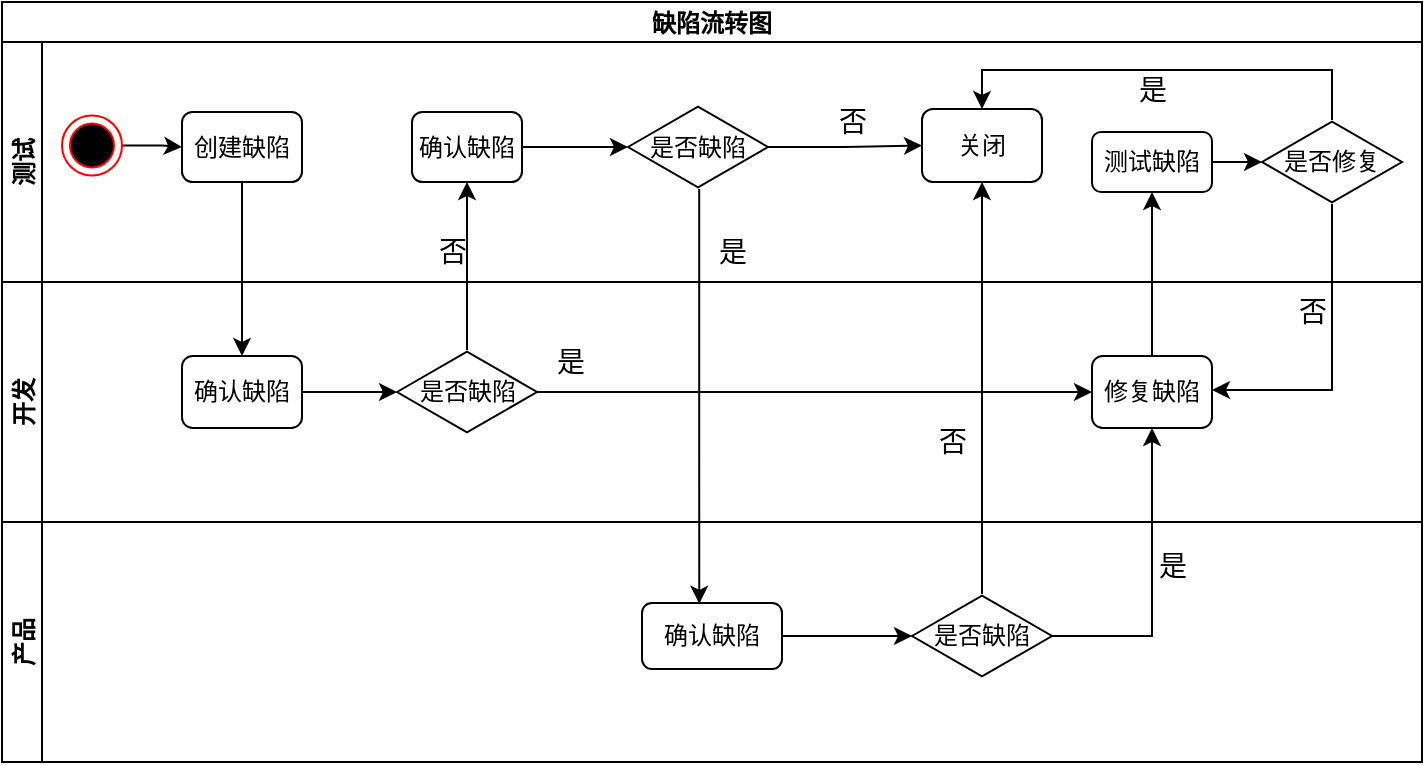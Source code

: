 <mxfile version="14.9.6" type="github">
  <diagram id="KL9cf1m1Lb3n79l9RlhW" name="Page-1">
    <mxGraphModel dx="865" dy="456" grid="1" gridSize="10" guides="1" tooltips="1" connect="1" arrows="1" fold="1" page="1" pageScale="1" pageWidth="827" pageHeight="1169" math="0" shadow="0">
      <root>
        <mxCell id="0" />
        <mxCell id="1" parent="0" />
        <mxCell id="rE75Y2Q2DmnQ8dYPYeXb-1" value="缺陷流转图" style="swimlane;childLayout=stackLayout;resizeParent=1;resizeParentMax=0;horizontal=1;startSize=20;horizontalStack=0;" vertex="1" parent="1">
          <mxGeometry x="110" y="205" width="710" height="380" as="geometry" />
        </mxCell>
        <mxCell id="rE75Y2Q2DmnQ8dYPYeXb-2" value="测试" style="swimlane;startSize=20;horizontal=0;" vertex="1" parent="rE75Y2Q2DmnQ8dYPYeXb-1">
          <mxGeometry y="20" width="710" height="120" as="geometry" />
        </mxCell>
        <mxCell id="rE75Y2Q2DmnQ8dYPYeXb-6" value="创建缺陷" style="rounded=1;whiteSpace=wrap;html=1;" vertex="1" parent="rE75Y2Q2DmnQ8dYPYeXb-2">
          <mxGeometry x="90" y="35" width="60" height="35" as="geometry" />
        </mxCell>
        <mxCell id="rE75Y2Q2DmnQ8dYPYeXb-47" value="" style="edgeStyle=orthogonalEdgeStyle;rounded=0;orthogonalLoop=1;jettySize=auto;html=1;fontSize=14;" edge="1" parent="rE75Y2Q2DmnQ8dYPYeXb-2" source="rE75Y2Q2DmnQ8dYPYeXb-7" target="rE75Y2Q2DmnQ8dYPYeXb-6">
          <mxGeometry relative="1" as="geometry" />
        </mxCell>
        <mxCell id="rE75Y2Q2DmnQ8dYPYeXb-7" value="" style="ellipse;html=1;shape=endState;fillColor=#000000;strokeColor=#ff0000;" vertex="1" parent="rE75Y2Q2DmnQ8dYPYeXb-2">
          <mxGeometry x="30" y="36.75" width="30" height="30" as="geometry" />
        </mxCell>
        <mxCell id="rE75Y2Q2DmnQ8dYPYeXb-11" value="关闭" style="rounded=1;whiteSpace=wrap;html=1;" vertex="1" parent="rE75Y2Q2DmnQ8dYPYeXb-2">
          <mxGeometry x="460" y="33.5" width="60" height="36.5" as="geometry" />
        </mxCell>
        <mxCell id="rE75Y2Q2DmnQ8dYPYeXb-23" value="" style="edgeStyle=orthogonalEdgeStyle;rounded=0;orthogonalLoop=1;jettySize=auto;html=1;fontSize=14;" edge="1" parent="rE75Y2Q2DmnQ8dYPYeXb-2" source="rE75Y2Q2DmnQ8dYPYeXb-8" target="rE75Y2Q2DmnQ8dYPYeXb-22">
          <mxGeometry relative="1" as="geometry" />
        </mxCell>
        <mxCell id="rE75Y2Q2DmnQ8dYPYeXb-8" value="确认缺陷" style="rounded=1;whiteSpace=wrap;html=1;" vertex="1" parent="rE75Y2Q2DmnQ8dYPYeXb-2">
          <mxGeometry x="205" y="35" width="55" height="35" as="geometry" />
        </mxCell>
        <mxCell id="rE75Y2Q2DmnQ8dYPYeXb-19" value="否" style="text;strokeColor=none;fillColor=none;html=1;fontSize=14;fontStyle=0;verticalAlign=middle;align=center;" vertex="1" parent="rE75Y2Q2DmnQ8dYPYeXb-2">
          <mxGeometry x="200" y="90" width="50" height="30" as="geometry" />
        </mxCell>
        <mxCell id="rE75Y2Q2DmnQ8dYPYeXb-27" value="" style="edgeStyle=orthogonalEdgeStyle;rounded=0;orthogonalLoop=1;jettySize=auto;html=1;fontSize=14;" edge="1" parent="rE75Y2Q2DmnQ8dYPYeXb-2" source="rE75Y2Q2DmnQ8dYPYeXb-22" target="rE75Y2Q2DmnQ8dYPYeXb-11">
          <mxGeometry relative="1" as="geometry" />
        </mxCell>
        <mxCell id="rE75Y2Q2DmnQ8dYPYeXb-22" value="是否缺陷" style="html=1;whiteSpace=wrap;aspect=fixed;shape=isoRectangle;" vertex="1" parent="rE75Y2Q2DmnQ8dYPYeXb-2">
          <mxGeometry x="313" y="31.5" width="70" height="42" as="geometry" />
        </mxCell>
        <mxCell id="rE75Y2Q2DmnQ8dYPYeXb-25" value="是" style="text;strokeColor=none;fillColor=none;html=1;fontSize=14;fontStyle=0;verticalAlign=middle;align=center;" vertex="1" parent="rE75Y2Q2DmnQ8dYPYeXb-2">
          <mxGeometry x="340" y="90" width="50" height="30" as="geometry" />
        </mxCell>
        <mxCell id="rE75Y2Q2DmnQ8dYPYeXb-28" value="否" style="text;strokeColor=none;fillColor=none;html=1;fontSize=14;fontStyle=0;verticalAlign=middle;align=center;" vertex="1" parent="rE75Y2Q2DmnQ8dYPYeXb-2">
          <mxGeometry x="400" y="25" width="50" height="30" as="geometry" />
        </mxCell>
        <mxCell id="rE75Y2Q2DmnQ8dYPYeXb-37" value="" style="edgeStyle=orthogonalEdgeStyle;rounded=0;orthogonalLoop=1;jettySize=auto;html=1;fontSize=14;" edge="1" parent="rE75Y2Q2DmnQ8dYPYeXb-2" source="rE75Y2Q2DmnQ8dYPYeXb-34" target="rE75Y2Q2DmnQ8dYPYeXb-36">
          <mxGeometry relative="1" as="geometry" />
        </mxCell>
        <mxCell id="rE75Y2Q2DmnQ8dYPYeXb-34" value="测试缺陷" style="rounded=1;whiteSpace=wrap;html=1;" vertex="1" parent="rE75Y2Q2DmnQ8dYPYeXb-2">
          <mxGeometry x="545" y="45" width="60" height="30" as="geometry" />
        </mxCell>
        <mxCell id="rE75Y2Q2DmnQ8dYPYeXb-38" style="edgeStyle=orthogonalEdgeStyle;rounded=0;orthogonalLoop=1;jettySize=auto;html=1;entryX=0.5;entryY=0;entryDx=0;entryDy=0;fontSize=14;" edge="1" parent="rE75Y2Q2DmnQ8dYPYeXb-2" source="rE75Y2Q2DmnQ8dYPYeXb-36" target="rE75Y2Q2DmnQ8dYPYeXb-11">
          <mxGeometry relative="1" as="geometry">
            <Array as="points">
              <mxPoint x="665" y="14" />
              <mxPoint x="490" y="14" />
            </Array>
          </mxGeometry>
        </mxCell>
        <mxCell id="rE75Y2Q2DmnQ8dYPYeXb-36" value="是否修复" style="html=1;whiteSpace=wrap;aspect=fixed;shape=isoRectangle;" vertex="1" parent="rE75Y2Q2DmnQ8dYPYeXb-2">
          <mxGeometry x="630" y="39" width="70" height="42" as="geometry" />
        </mxCell>
        <mxCell id="rE75Y2Q2DmnQ8dYPYeXb-40" value="是" style="text;strokeColor=none;fillColor=none;html=1;fontSize=14;fontStyle=0;verticalAlign=middle;align=center;" vertex="1" parent="rE75Y2Q2DmnQ8dYPYeXb-2">
          <mxGeometry x="550" y="9" width="50" height="30" as="geometry" />
        </mxCell>
        <mxCell id="rE75Y2Q2DmnQ8dYPYeXb-3" value="开发" style="swimlane;startSize=20;horizontal=0;" vertex="1" parent="rE75Y2Q2DmnQ8dYPYeXb-1">
          <mxGeometry y="140" width="710" height="120" as="geometry" />
        </mxCell>
        <mxCell id="rE75Y2Q2DmnQ8dYPYeXb-16" style="edgeStyle=orthogonalEdgeStyle;rounded=0;orthogonalLoop=1;jettySize=auto;html=1;" edge="1" parent="rE75Y2Q2DmnQ8dYPYeXb-3" source="rE75Y2Q2DmnQ8dYPYeXb-13" target="rE75Y2Q2DmnQ8dYPYeXb-14">
          <mxGeometry relative="1" as="geometry" />
        </mxCell>
        <mxCell id="rE75Y2Q2DmnQ8dYPYeXb-13" value="确认缺陷" style="rounded=1;whiteSpace=wrap;html=1;" vertex="1" parent="rE75Y2Q2DmnQ8dYPYeXb-3">
          <mxGeometry x="90" y="37" width="60" height="36" as="geometry" />
        </mxCell>
        <mxCell id="rE75Y2Q2DmnQ8dYPYeXb-10" value="修复缺陷" style="rounded=1;whiteSpace=wrap;html=1;" vertex="1" parent="rE75Y2Q2DmnQ8dYPYeXb-3">
          <mxGeometry x="545" y="37" width="60" height="36" as="geometry" />
        </mxCell>
        <mxCell id="rE75Y2Q2DmnQ8dYPYeXb-14" value="是否缺陷" style="html=1;whiteSpace=wrap;aspect=fixed;shape=isoRectangle;" vertex="1" parent="rE75Y2Q2DmnQ8dYPYeXb-3">
          <mxGeometry x="197.5" y="34" width="70" height="42" as="geometry" />
        </mxCell>
        <mxCell id="rE75Y2Q2DmnQ8dYPYeXb-17" style="edgeStyle=orthogonalEdgeStyle;rounded=0;orthogonalLoop=1;jettySize=auto;html=1;entryX=0;entryY=0.5;entryDx=0;entryDy=0;labelBorderColor=none;" edge="1" parent="rE75Y2Q2DmnQ8dYPYeXb-3" source="rE75Y2Q2DmnQ8dYPYeXb-14" target="rE75Y2Q2DmnQ8dYPYeXb-10">
          <mxGeometry relative="1" as="geometry" />
        </mxCell>
        <mxCell id="rE75Y2Q2DmnQ8dYPYeXb-20" value="是" style="text;strokeColor=none;fillColor=none;html=1;fontSize=14;fontStyle=0;verticalAlign=middle;align=center;" vertex="1" parent="rE75Y2Q2DmnQ8dYPYeXb-3">
          <mxGeometry x="259" y="25" width="50" height="30" as="geometry" />
        </mxCell>
        <mxCell id="rE75Y2Q2DmnQ8dYPYeXb-44" value="否" style="text;strokeColor=none;fillColor=none;html=1;fontSize=14;fontStyle=0;verticalAlign=middle;align=center;" vertex="1" parent="rE75Y2Q2DmnQ8dYPYeXb-3">
          <mxGeometry x="630" y="5" width="50" height="20" as="geometry" />
        </mxCell>
        <mxCell id="rE75Y2Q2DmnQ8dYPYeXb-45" value="否" style="text;strokeColor=none;fillColor=none;html=1;fontSize=14;fontStyle=0;verticalAlign=middle;align=center;" vertex="1" parent="rE75Y2Q2DmnQ8dYPYeXb-3">
          <mxGeometry x="450" y="65" width="50" height="30" as="geometry" />
        </mxCell>
        <mxCell id="rE75Y2Q2DmnQ8dYPYeXb-15" style="edgeStyle=orthogonalEdgeStyle;rounded=0;orthogonalLoop=1;jettySize=auto;html=1;entryX=0.5;entryY=0;entryDx=0;entryDy=0;" edge="1" parent="rE75Y2Q2DmnQ8dYPYeXb-1" source="rE75Y2Q2DmnQ8dYPYeXb-6" target="rE75Y2Q2DmnQ8dYPYeXb-13">
          <mxGeometry relative="1" as="geometry" />
        </mxCell>
        <mxCell id="rE75Y2Q2DmnQ8dYPYeXb-21" style="edgeStyle=orthogonalEdgeStyle;rounded=0;orthogonalLoop=1;jettySize=auto;html=1;entryX=0.5;entryY=1;entryDx=0;entryDy=0;fontSize=14;" edge="1" parent="rE75Y2Q2DmnQ8dYPYeXb-1" source="rE75Y2Q2DmnQ8dYPYeXb-14" target="rE75Y2Q2DmnQ8dYPYeXb-8">
          <mxGeometry relative="1" as="geometry" />
        </mxCell>
        <mxCell id="rE75Y2Q2DmnQ8dYPYeXb-24" value="" style="edgeStyle=orthogonalEdgeStyle;rounded=0;orthogonalLoop=1;jettySize=auto;html=1;fontSize=14;entryX=0.409;entryY=0.012;entryDx=0;entryDy=0;entryPerimeter=0;" edge="1" parent="rE75Y2Q2DmnQ8dYPYeXb-1" source="rE75Y2Q2DmnQ8dYPYeXb-22" target="rE75Y2Q2DmnQ8dYPYeXb-9">
          <mxGeometry relative="1" as="geometry">
            <Array as="points">
              <mxPoint x="349" y="215" />
            </Array>
          </mxGeometry>
        </mxCell>
        <mxCell id="rE75Y2Q2DmnQ8dYPYeXb-31" style="edgeStyle=orthogonalEdgeStyle;rounded=0;orthogonalLoop=1;jettySize=auto;html=1;fontSize=14;entryX=0.5;entryY=1;entryDx=0;entryDy=0;" edge="1" parent="rE75Y2Q2DmnQ8dYPYeXb-1" source="rE75Y2Q2DmnQ8dYPYeXb-29" target="rE75Y2Q2DmnQ8dYPYeXb-11">
          <mxGeometry relative="1" as="geometry">
            <mxPoint x="510" y="95" as="targetPoint" />
          </mxGeometry>
        </mxCell>
        <mxCell id="rE75Y2Q2DmnQ8dYPYeXb-33" style="edgeStyle=orthogonalEdgeStyle;rounded=0;orthogonalLoop=1;jettySize=auto;html=1;fontSize=14;entryX=0.5;entryY=1;entryDx=0;entryDy=0;" edge="1" parent="rE75Y2Q2DmnQ8dYPYeXb-1" source="rE75Y2Q2DmnQ8dYPYeXb-29" target="rE75Y2Q2DmnQ8dYPYeXb-10">
          <mxGeometry relative="1" as="geometry">
            <mxPoint x="590" y="225.0" as="targetPoint" />
          </mxGeometry>
        </mxCell>
        <mxCell id="rE75Y2Q2DmnQ8dYPYeXb-35" value="" style="edgeStyle=orthogonalEdgeStyle;rounded=0;orthogonalLoop=1;jettySize=auto;html=1;fontSize=14;" edge="1" parent="rE75Y2Q2DmnQ8dYPYeXb-1" source="rE75Y2Q2DmnQ8dYPYeXb-10" target="rE75Y2Q2DmnQ8dYPYeXb-34">
          <mxGeometry relative="1" as="geometry" />
        </mxCell>
        <mxCell id="rE75Y2Q2DmnQ8dYPYeXb-4" value="产品" style="swimlane;startSize=20;horizontal=0;" vertex="1" parent="rE75Y2Q2DmnQ8dYPYeXb-1">
          <mxGeometry y="260" width="710" height="120" as="geometry" />
        </mxCell>
        <mxCell id="rE75Y2Q2DmnQ8dYPYeXb-32" value="" style="edgeStyle=orthogonalEdgeStyle;rounded=0;orthogonalLoop=1;jettySize=auto;html=1;fontSize=14;" edge="1" parent="rE75Y2Q2DmnQ8dYPYeXb-4" source="rE75Y2Q2DmnQ8dYPYeXb-9" target="rE75Y2Q2DmnQ8dYPYeXb-29">
          <mxGeometry relative="1" as="geometry" />
        </mxCell>
        <mxCell id="rE75Y2Q2DmnQ8dYPYeXb-9" value="确认缺陷" style="rounded=1;whiteSpace=wrap;html=1;" vertex="1" parent="rE75Y2Q2DmnQ8dYPYeXb-4">
          <mxGeometry x="320" y="40.5" width="70" height="33" as="geometry" />
        </mxCell>
        <mxCell id="rE75Y2Q2DmnQ8dYPYeXb-29" value="是否缺陷" style="html=1;whiteSpace=wrap;aspect=fixed;shape=isoRectangle;" vertex="1" parent="rE75Y2Q2DmnQ8dYPYeXb-4">
          <mxGeometry x="455" y="36" width="70" height="42" as="geometry" />
        </mxCell>
        <mxCell id="rE75Y2Q2DmnQ8dYPYeXb-46" value="是" style="text;strokeColor=none;fillColor=none;html=1;fontSize=14;fontStyle=0;verticalAlign=middle;align=center;" vertex="1" parent="rE75Y2Q2DmnQ8dYPYeXb-4">
          <mxGeometry x="560" y="7" width="50" height="30" as="geometry" />
        </mxCell>
        <mxCell id="rE75Y2Q2DmnQ8dYPYeXb-43" style="edgeStyle=orthogonalEdgeStyle;rounded=0;orthogonalLoop=1;jettySize=auto;html=1;fontSize=14;" edge="1" parent="rE75Y2Q2DmnQ8dYPYeXb-1" source="rE75Y2Q2DmnQ8dYPYeXb-36" target="rE75Y2Q2DmnQ8dYPYeXb-10">
          <mxGeometry relative="1" as="geometry">
            <Array as="points">
              <mxPoint x="665" y="194" />
            </Array>
          </mxGeometry>
        </mxCell>
      </root>
    </mxGraphModel>
  </diagram>
</mxfile>
